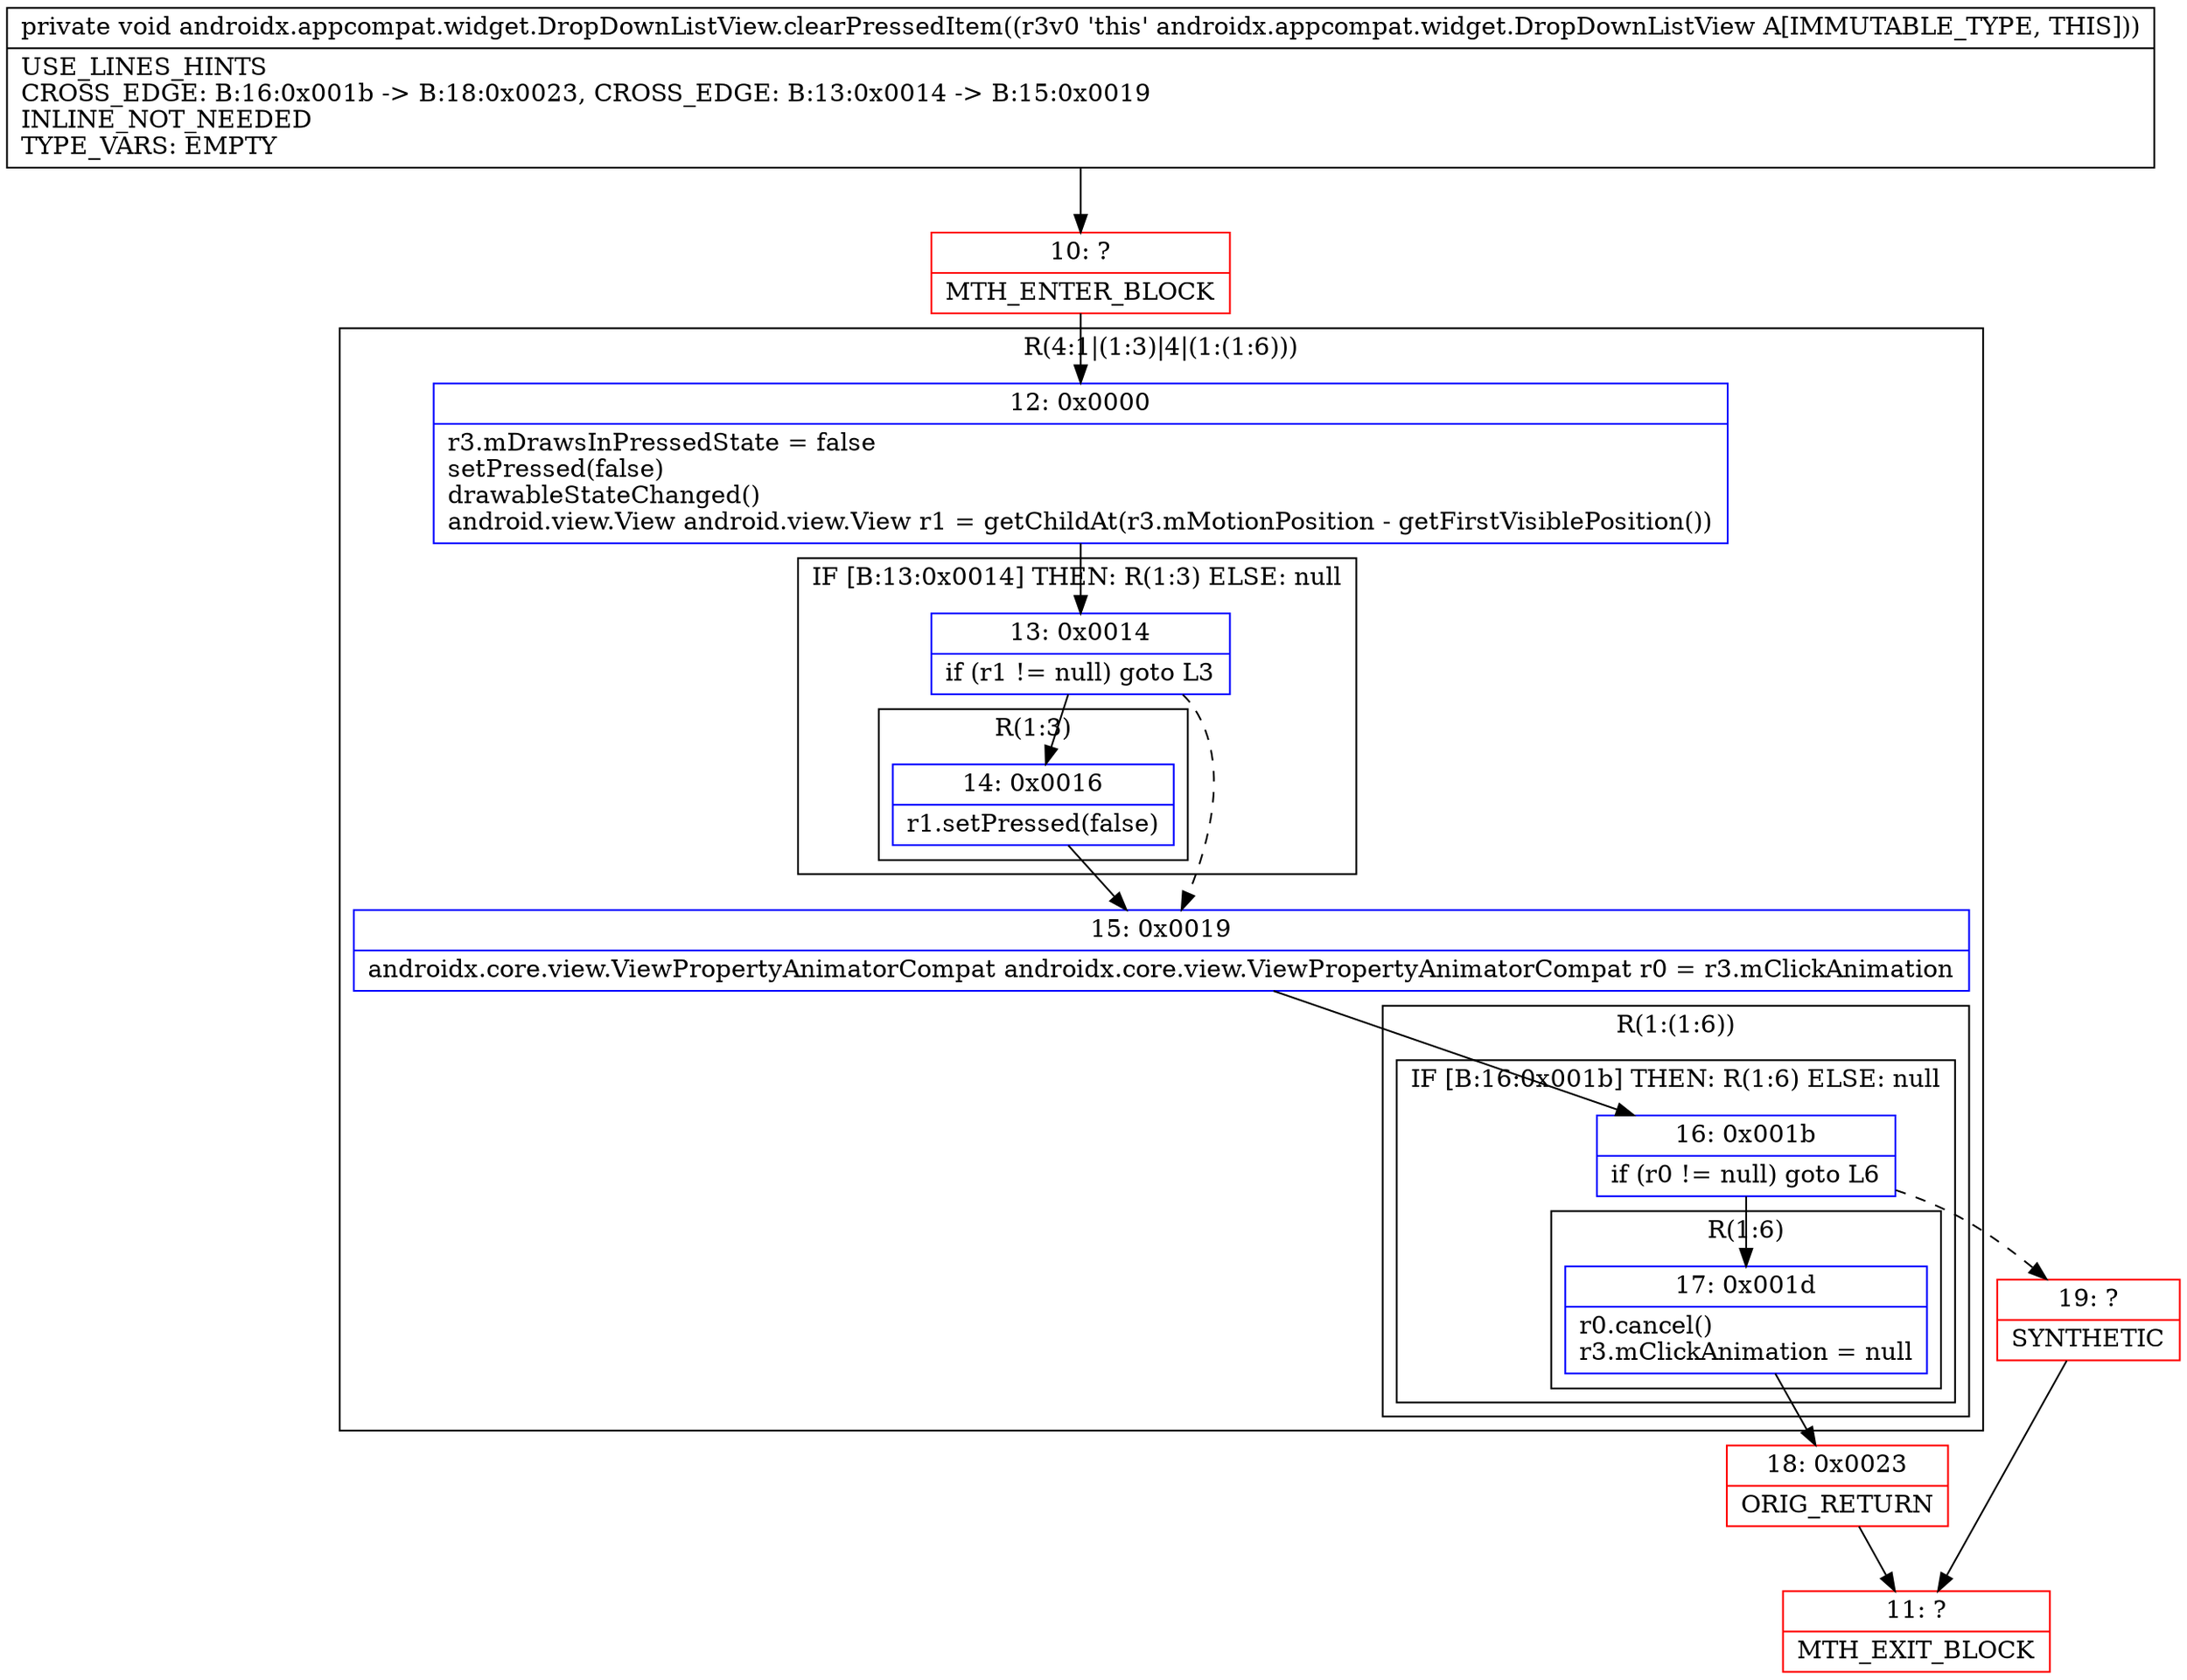 digraph "CFG forandroidx.appcompat.widget.DropDownListView.clearPressedItem()V" {
subgraph cluster_Region_1227877943 {
label = "R(4:1|(1:3)|4|(1:(1:6)))";
node [shape=record,color=blue];
Node_12 [shape=record,label="{12\:\ 0x0000|r3.mDrawsInPressedState = false\lsetPressed(false)\ldrawableStateChanged()\landroid.view.View android.view.View r1 = getChildAt(r3.mMotionPosition \- getFirstVisiblePosition())\l}"];
subgraph cluster_IfRegion_701745836 {
label = "IF [B:13:0x0014] THEN: R(1:3) ELSE: null";
node [shape=record,color=blue];
Node_13 [shape=record,label="{13\:\ 0x0014|if (r1 != null) goto L3\l}"];
subgraph cluster_Region_619468481 {
label = "R(1:3)";
node [shape=record,color=blue];
Node_14 [shape=record,label="{14\:\ 0x0016|r1.setPressed(false)\l}"];
}
}
Node_15 [shape=record,label="{15\:\ 0x0019|androidx.core.view.ViewPropertyAnimatorCompat androidx.core.view.ViewPropertyAnimatorCompat r0 = r3.mClickAnimation\l}"];
subgraph cluster_Region_1869624864 {
label = "R(1:(1:6))";
node [shape=record,color=blue];
subgraph cluster_IfRegion_584042864 {
label = "IF [B:16:0x001b] THEN: R(1:6) ELSE: null";
node [shape=record,color=blue];
Node_16 [shape=record,label="{16\:\ 0x001b|if (r0 != null) goto L6\l}"];
subgraph cluster_Region_338150728 {
label = "R(1:6)";
node [shape=record,color=blue];
Node_17 [shape=record,label="{17\:\ 0x001d|r0.cancel()\lr3.mClickAnimation = null\l}"];
}
}
}
}
Node_10 [shape=record,color=red,label="{10\:\ ?|MTH_ENTER_BLOCK\l}"];
Node_18 [shape=record,color=red,label="{18\:\ 0x0023|ORIG_RETURN\l}"];
Node_11 [shape=record,color=red,label="{11\:\ ?|MTH_EXIT_BLOCK\l}"];
Node_19 [shape=record,color=red,label="{19\:\ ?|SYNTHETIC\l}"];
MethodNode[shape=record,label="{private void androidx.appcompat.widget.DropDownListView.clearPressedItem((r3v0 'this' androidx.appcompat.widget.DropDownListView A[IMMUTABLE_TYPE, THIS]))  | USE_LINES_HINTS\lCROSS_EDGE: B:16:0x001b \-\> B:18:0x0023, CROSS_EDGE: B:13:0x0014 \-\> B:15:0x0019\lINLINE_NOT_NEEDED\lTYPE_VARS: EMPTY\l}"];
MethodNode -> Node_10;Node_12 -> Node_13;
Node_13 -> Node_14;
Node_13 -> Node_15[style=dashed];
Node_14 -> Node_15;
Node_15 -> Node_16;
Node_16 -> Node_17;
Node_16 -> Node_19[style=dashed];
Node_17 -> Node_18;
Node_10 -> Node_12;
Node_18 -> Node_11;
Node_19 -> Node_11;
}

